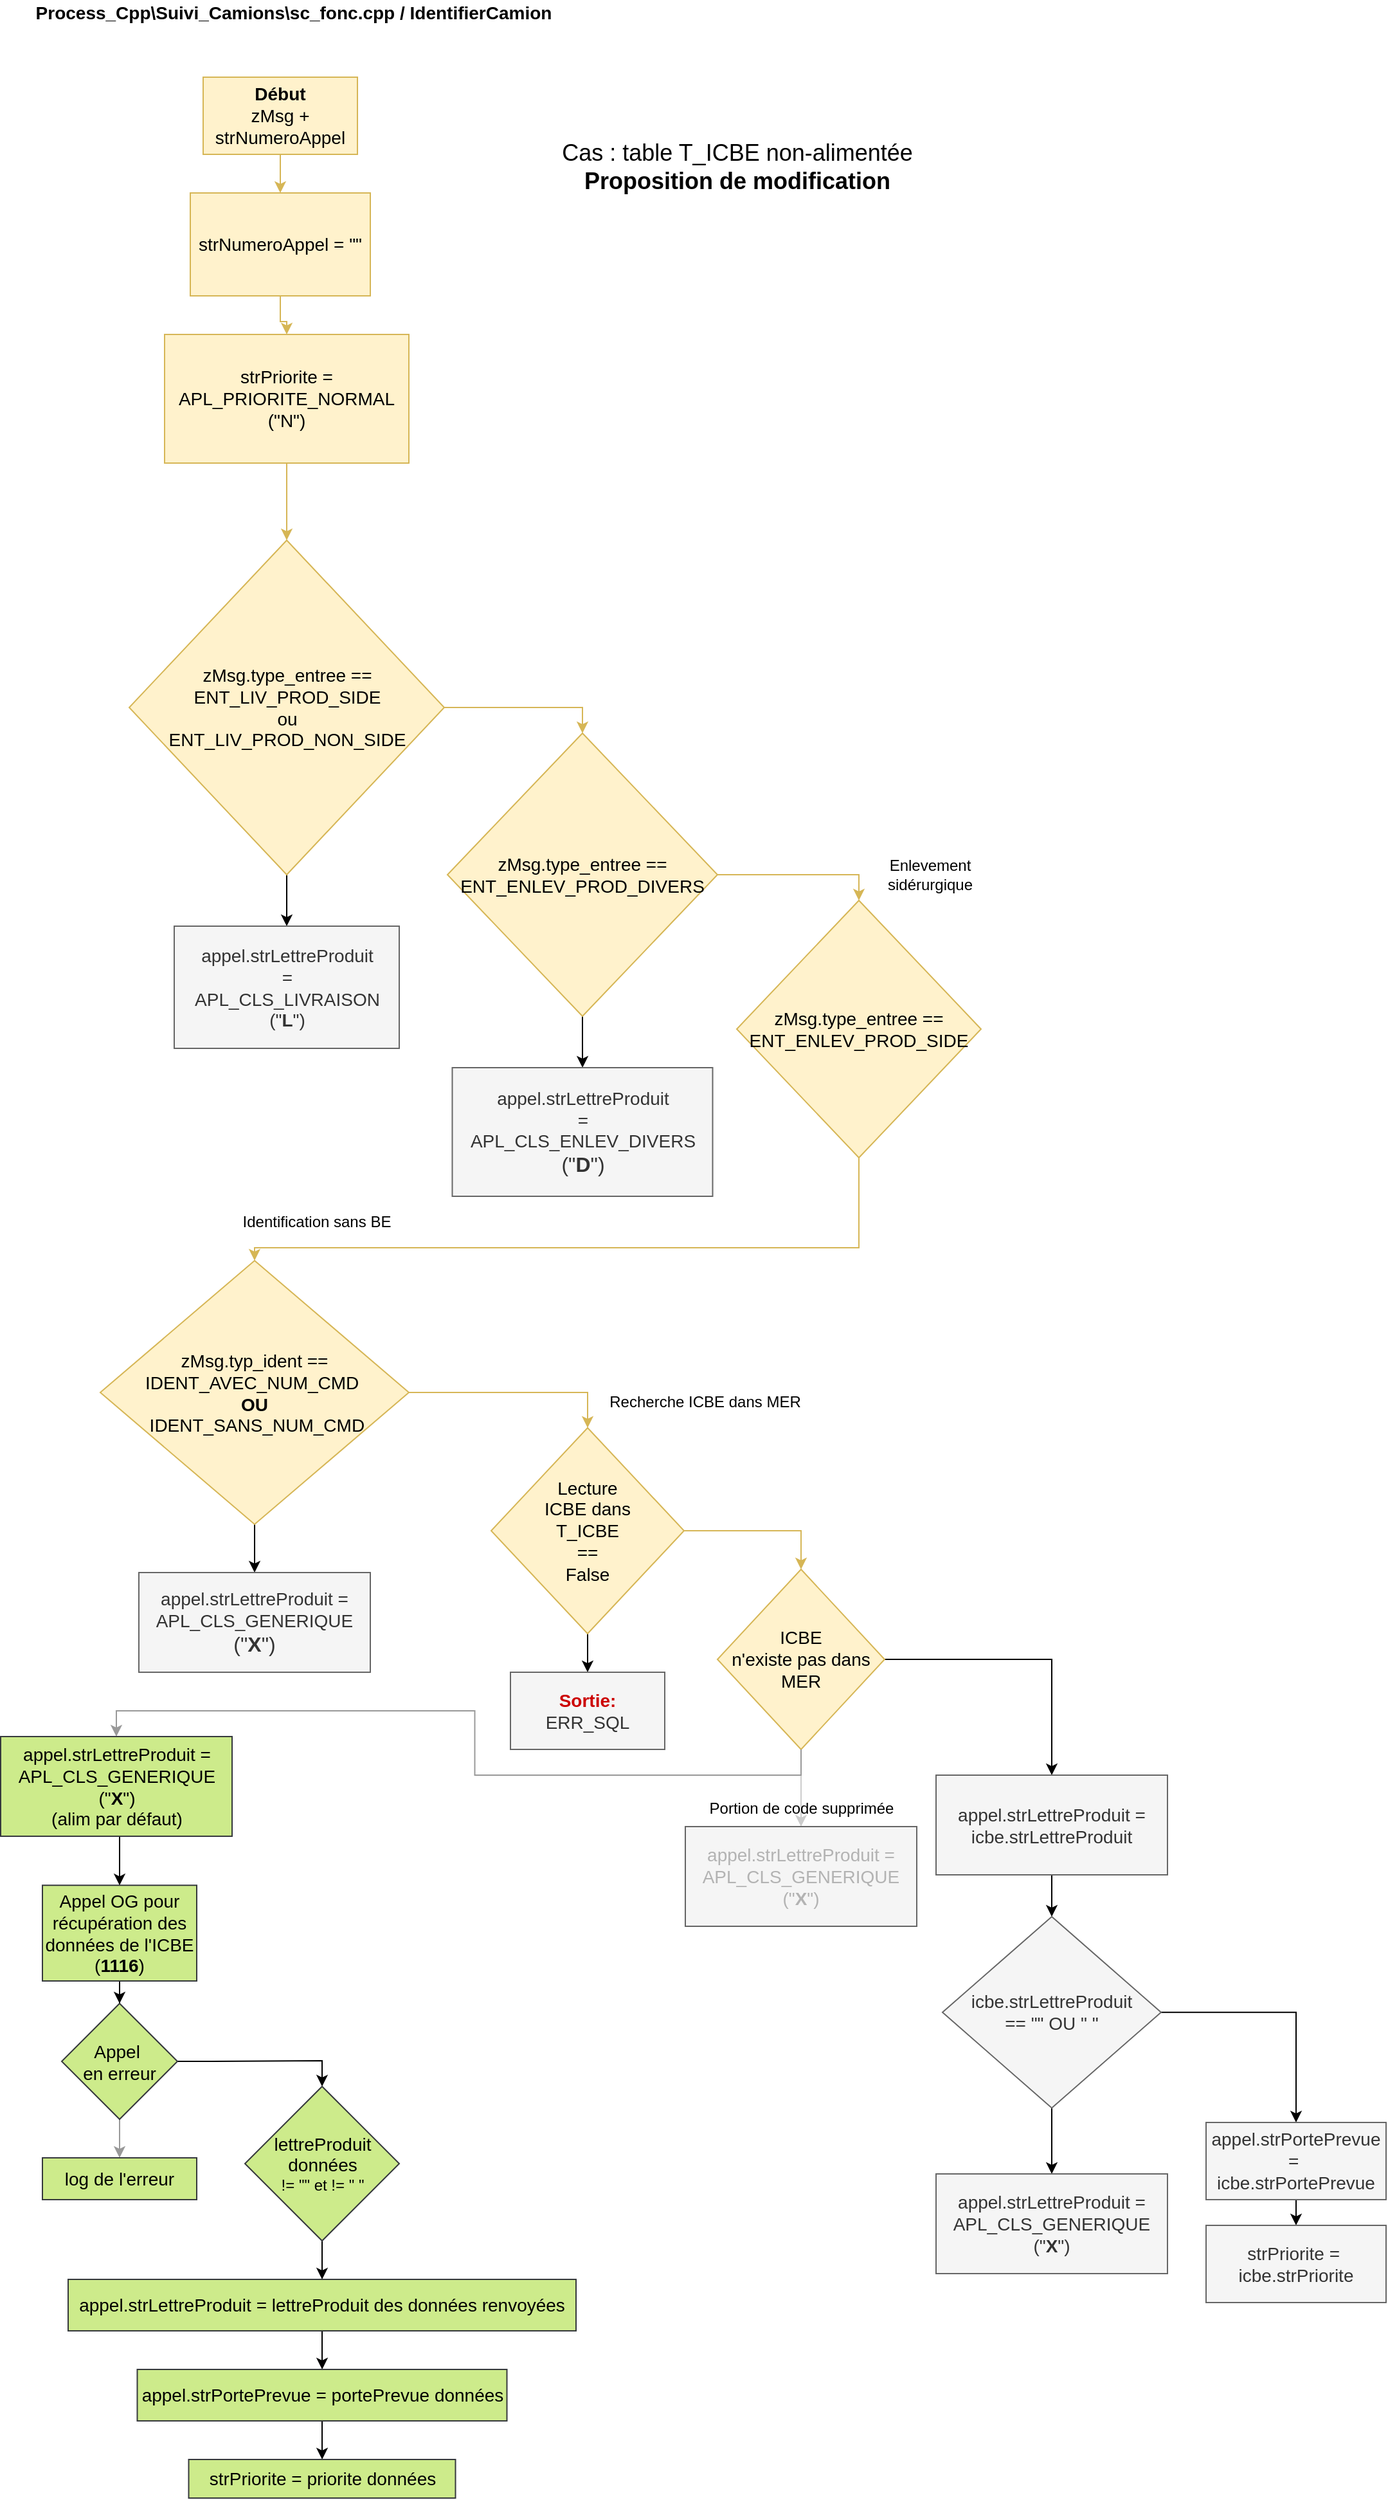 <mxfile version="15.9.1" type="github">
  <diagram id="Q7AEC-_fKNd9yhNPSurx" name="Page-1">
    <mxGraphModel dx="1422" dy="762" grid="1" gridSize="10" guides="1" tooltips="1" connect="1" arrows="1" fold="1" page="1" pageScale="1" pageWidth="827" pageHeight="1169" math="0" shadow="0">
      <root>
        <mxCell id="0" />
        <mxCell id="1" parent="0" />
        <mxCell id="6gUORLWhg1mMuSl4yJLm-4" style="edgeStyle=orthogonalEdgeStyle;rounded=0;orthogonalLoop=1;jettySize=auto;html=1;exitX=0.5;exitY=1;exitDx=0;exitDy=0;fontSize=14;fillColor=#fff2cc;strokeColor=#d6b656;" parent="1" source="6gUORLWhg1mMuSl4yJLm-1" target="6gUORLWhg1mMuSl4yJLm-3" edge="1">
          <mxGeometry relative="1" as="geometry" />
        </mxCell>
        <mxCell id="6gUORLWhg1mMuSl4yJLm-1" value="&lt;font style=&quot;font-size: 14px&quot;&gt;&lt;b&gt;Début&lt;/b&gt;&lt;br&gt;zMsg + strNumeroAppel&lt;/font&gt;" style="rounded=0;whiteSpace=wrap;html=1;fillColor=#fff2cc;strokeColor=#d6b656;" parent="1" vertex="1">
          <mxGeometry x="190" y="80" width="120" height="60" as="geometry" />
        </mxCell>
        <mxCell id="6gUORLWhg1mMuSl4yJLm-2" value="Process_Cpp\Suivi_Camions\sc_fonc.cpp / IdentifierCamion" style="text;html=1;align=center;verticalAlign=middle;resizable=0;points=[];autosize=1;strokeColor=none;fillColor=none;fontStyle=1;fontSize=14;" parent="1" vertex="1">
          <mxGeometry x="50" y="20" width="420" height="20" as="geometry" />
        </mxCell>
        <mxCell id="6gUORLWhg1mMuSl4yJLm-6" value="" style="edgeStyle=orthogonalEdgeStyle;rounded=0;orthogonalLoop=1;jettySize=auto;html=1;fontSize=14;fillColor=#fff2cc;strokeColor=#d6b656;" parent="1" source="6gUORLWhg1mMuSl4yJLm-3" target="6gUORLWhg1mMuSl4yJLm-5" edge="1">
          <mxGeometry relative="1" as="geometry" />
        </mxCell>
        <mxCell id="6gUORLWhg1mMuSl4yJLm-3" value="strNumeroAppel = &quot;&quot;" style="rounded=0;whiteSpace=wrap;html=1;fontSize=14;fillColor=#fff2cc;strokeColor=#d6b656;" parent="1" vertex="1">
          <mxGeometry x="180" y="170" width="140" height="80" as="geometry" />
        </mxCell>
        <mxCell id="6gUORLWhg1mMuSl4yJLm-8" value="" style="edgeStyle=orthogonalEdgeStyle;rounded=0;orthogonalLoop=1;jettySize=auto;html=1;fontSize=14;fillColor=#fff2cc;strokeColor=#d6b656;" parent="1" source="6gUORLWhg1mMuSl4yJLm-5" target="6gUORLWhg1mMuSl4yJLm-7" edge="1">
          <mxGeometry relative="1" as="geometry" />
        </mxCell>
        <mxCell id="6gUORLWhg1mMuSl4yJLm-5" value="strPriorite = APL_PRIORITE_NORMAL (&quot;N&quot;)" style="rounded=0;whiteSpace=wrap;html=1;fontSize=14;fillColor=#fff2cc;strokeColor=#d6b656;" parent="1" vertex="1">
          <mxGeometry x="160" y="280" width="190" height="100" as="geometry" />
        </mxCell>
        <mxCell id="6gUORLWhg1mMuSl4yJLm-11" style="edgeStyle=orthogonalEdgeStyle;rounded=0;orthogonalLoop=1;jettySize=auto;html=1;exitX=1;exitY=0.5;exitDx=0;exitDy=0;entryX=0.5;entryY=0;entryDx=0;entryDy=0;fontSize=10;fillColor=#fff2cc;strokeColor=#d6b656;" parent="1" source="6gUORLWhg1mMuSl4yJLm-7" target="6gUORLWhg1mMuSl4yJLm-9" edge="1">
          <mxGeometry relative="1" as="geometry" />
        </mxCell>
        <mxCell id="PxRlrsnn2dQ2GLYWGXWF-10" style="edgeStyle=orthogonalEdgeStyle;rounded=0;orthogonalLoop=1;jettySize=auto;html=1;exitX=0.5;exitY=1;exitDx=0;exitDy=0;fontSize=14;" parent="1" source="6gUORLWhg1mMuSl4yJLm-7" target="6gUORLWhg1mMuSl4yJLm-12" edge="1">
          <mxGeometry relative="1" as="geometry" />
        </mxCell>
        <mxCell id="6gUORLWhg1mMuSl4yJLm-7" value="&lt;font style=&quot;font-size: 14px&quot;&gt;zMsg.type_entree == ENT_LIV_PROD_SIDE&lt;br&gt;ou &lt;br&gt;ENT_LIV_PROD_NON_SIDE&lt;/font&gt;" style="rhombus;whiteSpace=wrap;html=1;rounded=0;fontSize=14;strokeColor=#d6b656;fillColor=#fff2cc;" parent="1" vertex="1">
          <mxGeometry x="132.5" y="440" width="245" height="260" as="geometry" />
        </mxCell>
        <mxCell id="6gUORLWhg1mMuSl4yJLm-17" value="" style="edgeStyle=orthogonalEdgeStyle;rounded=0;orthogonalLoop=1;jettySize=auto;html=1;fontSize=10;" parent="1" source="6gUORLWhg1mMuSl4yJLm-9" target="6gUORLWhg1mMuSl4yJLm-16" edge="1">
          <mxGeometry relative="1" as="geometry" />
        </mxCell>
        <mxCell id="6gUORLWhg1mMuSl4yJLm-20" style="edgeStyle=orthogonalEdgeStyle;rounded=0;orthogonalLoop=1;jettySize=auto;html=1;exitX=1;exitY=0.5;exitDx=0;exitDy=0;entryX=0.5;entryY=0;entryDx=0;entryDy=0;fontSize=10;fillColor=#fff2cc;strokeColor=#d6b656;" parent="1" source="6gUORLWhg1mMuSl4yJLm-9" target="6gUORLWhg1mMuSl4yJLm-18" edge="1">
          <mxGeometry relative="1" as="geometry" />
        </mxCell>
        <mxCell id="6gUORLWhg1mMuSl4yJLm-9" value="&lt;font style=&quot;font-size: 14px&quot;&gt;zMsg.type_entree == ENT_ENLEV_PROD_DIVERS&lt;/font&gt;" style="rhombus;whiteSpace=wrap;html=1;rounded=0;fontSize=14;strokeColor=#d6b656;fillColor=#fff2cc;" parent="1" vertex="1">
          <mxGeometry x="380" y="590" width="210" height="220" as="geometry" />
        </mxCell>
        <mxCell id="6gUORLWhg1mMuSl4yJLm-12" value="&lt;font style=&quot;font-size: 14px&quot;&gt;&lt;span&gt;appel.strLettreProduit&lt;/span&gt;&lt;br&gt;&lt;span&gt;= &lt;br&gt;APL_CLS_LIVRAISON&lt;/span&gt;&lt;br&gt;&lt;font style=&quot;font-size: 14px&quot;&gt;(&quot;&lt;b&gt;L&lt;/b&gt;&quot;)&lt;/font&gt;&lt;/font&gt;" style="whiteSpace=wrap;html=1;rounded=0;fontSize=14;fontColor=#333333;strokeColor=#666666;fillColor=#f5f5f5;" parent="1" vertex="1">
          <mxGeometry x="167.5" y="740" width="175" height="95" as="geometry" />
        </mxCell>
        <mxCell id="6gUORLWhg1mMuSl4yJLm-16" value="&lt;font style=&quot;font-size: 14px&quot;&gt;appel.strLettreProduit&lt;br&gt;= &lt;br&gt;APL_CLS_ENLEV_DIVERS&lt;/font&gt;&lt;br style=&quot;font-size: 10px&quot;&gt;&lt;font style=&quot;font-size: 16px&quot;&gt;(&quot;&lt;b&gt;D&lt;/b&gt;&quot;)&lt;/font&gt;" style="whiteSpace=wrap;html=1;rounded=0;fontSize=14;fontColor=#333333;strokeColor=#666666;fillColor=#f5f5f5;" parent="1" vertex="1">
          <mxGeometry x="383.75" y="850" width="202.5" height="100" as="geometry" />
        </mxCell>
        <mxCell id="6gUORLWhg1mMuSl4yJLm-24" value="" style="edgeStyle=orthogonalEdgeStyle;rounded=0;orthogonalLoop=1;jettySize=auto;html=1;fontSize=10;fillColor=#fff2cc;strokeColor=#d6b656;" parent="1" source="6gUORLWhg1mMuSl4yJLm-18" target="6gUORLWhg1mMuSl4yJLm-23" edge="1">
          <mxGeometry relative="1" as="geometry">
            <Array as="points">
              <mxPoint x="700" y="990" />
              <mxPoint x="230" y="990" />
            </Array>
          </mxGeometry>
        </mxCell>
        <mxCell id="6gUORLWhg1mMuSl4yJLm-18" value="&lt;font style=&quot;font-size: 14px&quot;&gt;zMsg.type_entree == ENT_ENLEV_PROD_SIDE&lt;/font&gt;" style="rhombus;whiteSpace=wrap;html=1;rounded=0;fontSize=14;strokeColor=#d6b656;fillColor=#fff2cc;" parent="1" vertex="1">
          <mxGeometry x="605" y="720" width="190" height="200" as="geometry" />
        </mxCell>
        <mxCell id="6gUORLWhg1mMuSl4yJLm-26" value="" style="edgeStyle=orthogonalEdgeStyle;rounded=0;orthogonalLoop=1;jettySize=auto;html=1;fontSize=10;" parent="1" source="6gUORLWhg1mMuSl4yJLm-23" target="6gUORLWhg1mMuSl4yJLm-25" edge="1">
          <mxGeometry relative="1" as="geometry" />
        </mxCell>
        <mxCell id="6gUORLWhg1mMuSl4yJLm-31" style="edgeStyle=orthogonalEdgeStyle;rounded=0;orthogonalLoop=1;jettySize=auto;html=1;exitX=1;exitY=0.5;exitDx=0;exitDy=0;entryX=0.5;entryY=0;entryDx=0;entryDy=0;fontSize=10;fillColor=#fff2cc;strokeColor=#d6b656;" parent="1" source="6gUORLWhg1mMuSl4yJLm-23" target="6gUORLWhg1mMuSl4yJLm-29" edge="1">
          <mxGeometry relative="1" as="geometry" />
        </mxCell>
        <mxCell id="6gUORLWhg1mMuSl4yJLm-23" value="zMsg.typ_ident == IDENT_AVEC_NUM_CMD&amp;nbsp;&lt;br&gt;&lt;b&gt;OU&lt;/b&gt;&lt;br&gt;&amp;nbsp;IDENT_SANS_NUM_CMD" style="rhombus;whiteSpace=wrap;html=1;rounded=0;fontSize=14;strokeColor=#d6b656;fillColor=#fff2cc;" parent="1" vertex="1">
          <mxGeometry x="110" y="1000" width="240" height="205" as="geometry" />
        </mxCell>
        <mxCell id="6gUORLWhg1mMuSl4yJLm-25" value="appel.strLettreProduit = APL_CLS_GENERIQUE&lt;br&gt;&lt;font style=&quot;font-size: 16px&quot;&gt;(&quot;&lt;b&gt;X&lt;/b&gt;&quot;)&lt;/font&gt;" style="whiteSpace=wrap;html=1;rounded=0;fontSize=14;fontColor=#333333;strokeColor=#666666;fillColor=#f5f5f5;" parent="1" vertex="1">
          <mxGeometry x="140" y="1242.5" width="180" height="77.5" as="geometry" />
        </mxCell>
        <mxCell id="6gUORLWhg1mMuSl4yJLm-27" value="&lt;font style=&quot;font-size: 12px&quot;&gt;Enlevement &lt;br&gt;sidérurgique&lt;/font&gt;" style="text;html=1;align=center;verticalAlign=middle;resizable=0;points=[];autosize=1;strokeColor=none;fillColor=none;fontSize=10;" parent="1" vertex="1">
          <mxGeometry x="715" y="685" width="80" height="30" as="geometry" />
        </mxCell>
        <mxCell id="6gUORLWhg1mMuSl4yJLm-28" value="&lt;font style=&quot;font-size: 12px&quot;&gt;Identification sans BE&lt;/font&gt;" style="text;html=1;align=center;verticalAlign=middle;resizable=0;points=[];autosize=1;strokeColor=none;fillColor=none;fontSize=10;" parent="1" vertex="1">
          <mxGeometry x="212.5" y="960" width="130" height="20" as="geometry" />
        </mxCell>
        <mxCell id="6gUORLWhg1mMuSl4yJLm-35" value="" style="edgeStyle=orthogonalEdgeStyle;rounded=0;orthogonalLoop=1;jettySize=auto;html=1;fontSize=10;" parent="1" source="6gUORLWhg1mMuSl4yJLm-29" target="6gUORLWhg1mMuSl4yJLm-34" edge="1">
          <mxGeometry relative="1" as="geometry" />
        </mxCell>
        <mxCell id="6gUORLWhg1mMuSl4yJLm-53" style="edgeStyle=orthogonalEdgeStyle;rounded=0;orthogonalLoop=1;jettySize=auto;html=1;exitX=1;exitY=0.5;exitDx=0;exitDy=0;entryX=0.5;entryY=0;entryDx=0;entryDy=0;fontSize=10;fontColor=#CC0000;fillColor=#fff2cc;strokeColor=#d6b656;" parent="1" source="6gUORLWhg1mMuSl4yJLm-29" target="6gUORLWhg1mMuSl4yJLm-36" edge="1">
          <mxGeometry relative="1" as="geometry" />
        </mxCell>
        <mxCell id="6gUORLWhg1mMuSl4yJLm-29" value="Lecture &lt;br&gt;ICBE dans &lt;br&gt;T_ICBE&lt;br&gt;==&lt;br&gt;False" style="rhombus;whiteSpace=wrap;html=1;rounded=0;fontSize=14;strokeColor=#d6b656;fillColor=#fff2cc;" parent="1" vertex="1">
          <mxGeometry x="414" y="1130" width="150" height="160" as="geometry" />
        </mxCell>
        <mxCell id="6gUORLWhg1mMuSl4yJLm-32" value="&lt;font style=&quot;font-size: 12px&quot;&gt;Recherche ICBE dans MER&lt;/font&gt;" style="text;html=1;align=center;verticalAlign=middle;resizable=0;points=[];autosize=1;strokeColor=none;fillColor=none;fontSize=10;" parent="1" vertex="1">
          <mxGeometry x="500" y="1100" width="160" height="20" as="geometry" />
        </mxCell>
        <mxCell id="6gUORLWhg1mMuSl4yJLm-34" value="&lt;b&gt;&lt;font color=&quot;#cc0000&quot;&gt;Sortie:&lt;/font&gt;&lt;/b&gt;&lt;br&gt;ERR_SQL" style="whiteSpace=wrap;html=1;rounded=0;fontSize=14;fontColor=#333333;strokeColor=#666666;fillColor=#f5f5f5;" parent="1" vertex="1">
          <mxGeometry x="429" y="1320" width="120" height="60" as="geometry" />
        </mxCell>
        <mxCell id="6gUORLWhg1mMuSl4yJLm-42" style="edgeStyle=orthogonalEdgeStyle;rounded=0;orthogonalLoop=1;jettySize=auto;html=1;exitX=1;exitY=0.5;exitDx=0;exitDy=0;entryX=0.5;entryY=0;entryDx=0;entryDy=0;fontSize=10;fontColor=#CC0000;" parent="1" source="6gUORLWhg1mMuSl4yJLm-36" target="6gUORLWhg1mMuSl4yJLm-41" edge="1">
          <mxGeometry relative="1" as="geometry" />
        </mxCell>
        <mxCell id="6gUORLWhg1mMuSl4yJLm-54" style="edgeStyle=orthogonalEdgeStyle;rounded=0;orthogonalLoop=1;jettySize=auto;html=1;exitX=0.5;exitY=1;exitDx=0;exitDy=0;fontSize=10;fontColor=#CC0000;fillColor=#fff2cc;strokeColor=#CCCCCC;" parent="1" source="6gUORLWhg1mMuSl4yJLm-36" target="6gUORLWhg1mMuSl4yJLm-39" edge="1">
          <mxGeometry relative="1" as="geometry" />
        </mxCell>
        <mxCell id="6gUORLWhg1mMuSl4yJLm-36" value="ICBE &lt;br&gt;n&#39;existe pas dans &lt;br&gt;MER" style="rhombus;whiteSpace=wrap;html=1;rounded=0;fontSize=14;strokeColor=#d6b656;fillColor=#fff2cc;" parent="1" vertex="1">
          <mxGeometry x="590" y="1240" width="130" height="140" as="geometry" />
        </mxCell>
        <mxCell id="6gUORLWhg1mMuSl4yJLm-39" value="&lt;font style=&quot;font-size: 14px&quot; color=&quot;#b3b3b3&quot;&gt;appel.strLettreProduit = APL_CLS_GENERIQUE&lt;br&gt;(&quot;&lt;b&gt;X&lt;/b&gt;&quot;)&lt;/font&gt;" style="whiteSpace=wrap;html=1;rounded=0;fontSize=14;strokeColor=#666666;fillColor=#f5f5f5;fontColor=#333333;" parent="1" vertex="1">
          <mxGeometry x="565" y="1440" width="180" height="77.5" as="geometry" />
        </mxCell>
        <mxCell id="PxRlrsnn2dQ2GLYWGXWF-2" value="" style="edgeStyle=orthogonalEdgeStyle;rounded=0;orthogonalLoop=1;jettySize=auto;html=1;fontSize=16;" parent="1" source="6gUORLWhg1mMuSl4yJLm-41" target="PxRlrsnn2dQ2GLYWGXWF-1" edge="1">
          <mxGeometry relative="1" as="geometry" />
        </mxCell>
        <mxCell id="6gUORLWhg1mMuSl4yJLm-41" value="appel.strLettreProduit = icbe.strLettreProduit" style="whiteSpace=wrap;html=1;rounded=0;fontSize=14;fontColor=#333333;strokeColor=#666666;fillColor=#f5f5f5;" parent="1" vertex="1">
          <mxGeometry x="760" y="1400" width="180" height="77.5" as="geometry" />
        </mxCell>
        <mxCell id="PxRlrsnn2dQ2GLYWGXWF-4" style="edgeStyle=orthogonalEdgeStyle;rounded=0;orthogonalLoop=1;jettySize=auto;html=1;exitX=0.5;exitY=1;exitDx=0;exitDy=0;fontSize=16;" parent="1" source="PxRlrsnn2dQ2GLYWGXWF-1" target="PxRlrsnn2dQ2GLYWGXWF-3" edge="1">
          <mxGeometry relative="1" as="geometry" />
        </mxCell>
        <mxCell id="PxRlrsnn2dQ2GLYWGXWF-6" style="edgeStyle=orthogonalEdgeStyle;rounded=0;orthogonalLoop=1;jettySize=auto;html=1;exitX=1;exitY=0.5;exitDx=0;exitDy=0;fontSize=16;" parent="1" source="PxRlrsnn2dQ2GLYWGXWF-1" target="PxRlrsnn2dQ2GLYWGXWF-5" edge="1">
          <mxGeometry relative="1" as="geometry" />
        </mxCell>
        <mxCell id="PxRlrsnn2dQ2GLYWGXWF-1" value="&lt;span&gt;icbe.strLettreProduit &lt;br&gt;== &quot;&quot; OU &quot; &quot;&lt;/span&gt;" style="rhombus;whiteSpace=wrap;html=1;rounded=0;fontSize=14;fontColor=#333333;strokeColor=#666666;fillColor=#f5f5f5;" parent="1" vertex="1">
          <mxGeometry x="765" y="1510" width="170" height="148.75" as="geometry" />
        </mxCell>
        <mxCell id="PxRlrsnn2dQ2GLYWGXWF-3" value="&lt;font style=&quot;font-size: 14px&quot;&gt;appel.strLettreProduit = APL_CLS_GENERIQUE&lt;br&gt;(&quot;&lt;b&gt;X&lt;/b&gt;&quot;)&lt;/font&gt;" style="whiteSpace=wrap;html=1;rounded=0;fontSize=14;strokeColor=#666666;fillColor=#f5f5f5;fontColor=#333333;" parent="1" vertex="1">
          <mxGeometry x="760" y="1710" width="180" height="77.5" as="geometry" />
        </mxCell>
        <mxCell id="PxRlrsnn2dQ2GLYWGXWF-8" style="edgeStyle=orthogonalEdgeStyle;rounded=0;orthogonalLoop=1;jettySize=auto;html=1;exitX=0.5;exitY=1;exitDx=0;exitDy=0;entryX=0.5;entryY=0;entryDx=0;entryDy=0;fontSize=16;" parent="1" source="PxRlrsnn2dQ2GLYWGXWF-5" target="PxRlrsnn2dQ2GLYWGXWF-7" edge="1">
          <mxGeometry relative="1" as="geometry" />
        </mxCell>
        <mxCell id="PxRlrsnn2dQ2GLYWGXWF-5" value="appel.strPortePrevue =&amp;nbsp; icbe.strPortePrevue" style="whiteSpace=wrap;html=1;rounded=0;fontSize=14;strokeColor=#666666;fillColor=#f5f5f5;fontColor=#333333;" parent="1" vertex="1">
          <mxGeometry x="970" y="1670" width="140" height="60" as="geometry" />
        </mxCell>
        <mxCell id="PxRlrsnn2dQ2GLYWGXWF-7" value="strPriorite =&amp;nbsp; icbe.strPriorite" style="whiteSpace=wrap;html=1;rounded=0;fontSize=14;strokeColor=#666666;fillColor=#f5f5f5;fontColor=#333333;" parent="1" vertex="1">
          <mxGeometry x="970" y="1750" width="140" height="60" as="geometry" />
        </mxCell>
        <mxCell id="PxRlrsnn2dQ2GLYWGXWF-9" value="&lt;font style=&quot;font-size: 18px&quot;&gt;Cas : table T_ICBE non-alimentée&lt;br&gt;&lt;b&gt;Proposition de modification&lt;/b&gt;&lt;br&gt;&lt;/font&gt;" style="text;html=1;align=center;verticalAlign=middle;resizable=0;points=[];autosize=1;strokeColor=none;fillColor=none;fontSize=16;" parent="1" vertex="1">
          <mxGeometry x="460" y="130" width="290" height="40" as="geometry" />
        </mxCell>
        <mxCell id="dDj5kOd6rc8OutOz8S_O-1" style="edgeStyle=orthogonalEdgeStyle;rounded=0;orthogonalLoop=1;jettySize=auto;html=1;exitX=0.5;exitY=1;exitDx=0;exitDy=0;fontColor=#000000;strokeColor=#999999;entryX=0.5;entryY=0;entryDx=0;entryDy=0;" parent="1" source="6gUORLWhg1mMuSl4yJLm-36" target="za8CTgNgxmdj69WQFEnD-3" edge="1">
          <mxGeometry relative="1" as="geometry">
            <mxPoint x="475" y="1195" as="sourcePoint" />
            <mxPoint x="110" y="1350" as="targetPoint" />
          </mxGeometry>
        </mxCell>
        <mxCell id="za8CTgNgxmdj69WQFEnD-10" style="edgeStyle=orthogonalEdgeStyle;rounded=0;orthogonalLoop=1;jettySize=auto;html=1;exitX=0.5;exitY=1;exitDx=0;exitDy=0;" edge="1" parent="1" source="dDj5kOd6rc8OutOz8S_O-3" target="dDj5kOd6rc8OutOz8S_O-6">
          <mxGeometry relative="1" as="geometry" />
        </mxCell>
        <mxCell id="dDj5kOd6rc8OutOz8S_O-3" value="&lt;font style=&quot;font-size: 14px&quot;&gt;Appel OG pour&lt;br&gt;récupération des données de l&#39;ICBE (&lt;b&gt;1116&lt;/b&gt;)&lt;/font&gt;" style="rounded=0;whiteSpace=wrap;html=1;strokeColor=#36393d;fillColor=#cdeb8b;" parent="1" vertex="1">
          <mxGeometry x="65" y="1485.63" width="120" height="74.37" as="geometry" />
        </mxCell>
        <mxCell id="dDj5kOd6rc8OutOz8S_O-4" value="" style="edgeStyle=orthogonalEdgeStyle;rounded=0;orthogonalLoop=1;jettySize=auto;html=1;fontColor=#000000;strokeColor=#999999;" parent="1" source="dDj5kOd6rc8OutOz8S_O-6" target="dDj5kOd6rc8OutOz8S_O-8" edge="1">
          <mxGeometry relative="1" as="geometry" />
        </mxCell>
        <mxCell id="za8CTgNgxmdj69WQFEnD-14" style="edgeStyle=orthogonalEdgeStyle;rounded=0;orthogonalLoop=1;jettySize=auto;html=1;exitX=1;exitY=0.5;exitDx=0;exitDy=0;entryX=0.5;entryY=0;entryDx=0;entryDy=0;" edge="1" parent="1" source="dDj5kOd6rc8OutOz8S_O-6" target="za8CTgNgxmdj69WQFEnD-13">
          <mxGeometry relative="1" as="geometry" />
        </mxCell>
        <mxCell id="dDj5kOd6rc8OutOz8S_O-6" value="&lt;font style=&quot;font-size: 14px&quot;&gt;Appel&amp;nbsp;&lt;br&gt;en erreur&lt;/font&gt;" style="rhombus;whiteSpace=wrap;html=1;rounded=0;strokeColor=#36393d;fillColor=#cdeb8b;" parent="1" vertex="1">
          <mxGeometry x="80" y="1577.5" width="90" height="90" as="geometry" />
        </mxCell>
        <mxCell id="dDj5kOd6rc8OutOz8S_O-8" value="&lt;font style=&quot;font-size: 14px&quot;&gt;log de l&#39;erreur&lt;/font&gt;" style="whiteSpace=wrap;html=1;rounded=0;strokeColor=#36393d;fillColor=#cdeb8b;" parent="1" vertex="1">
          <mxGeometry x="65" y="1697.5" width="120" height="32.5" as="geometry" />
        </mxCell>
        <mxCell id="za8CTgNgxmdj69WQFEnD-20" style="edgeStyle=orthogonalEdgeStyle;rounded=0;orthogonalLoop=1;jettySize=auto;html=1;exitX=0.5;exitY=1;exitDx=0;exitDy=0;" edge="1" parent="1" source="dDj5kOd6rc8OutOz8S_O-10" target="za8CTgNgxmdj69WQFEnD-17">
          <mxGeometry relative="1" as="geometry" />
        </mxCell>
        <mxCell id="dDj5kOd6rc8OutOz8S_O-10" value="&lt;font style=&quot;font-size: 14px&quot;&gt;appel.strLettreProduit = lettreProduit des données renvoyées&lt;/font&gt;" style="whiteSpace=wrap;html=1;rounded=0;strokeColor=#36393d;fillColor=#cdeb8b;" parent="1" vertex="1">
          <mxGeometry x="85" y="1792" width="395" height="40" as="geometry" />
        </mxCell>
        <mxCell id="AsvImll8CEQnAyk7d9xp-1" value="&lt;font color=&quot;#000000&quot;&gt;Portion de code supprimée&lt;/font&gt;" style="text;html=1;align=center;verticalAlign=middle;resizable=0;points=[];autosize=1;strokeColor=none;fillColor=none;fontColor=#B3B3B3;" parent="1" vertex="1">
          <mxGeometry x="575" y="1416" width="160" height="20" as="geometry" />
        </mxCell>
        <mxCell id="za8CTgNgxmdj69WQFEnD-9" style="edgeStyle=orthogonalEdgeStyle;rounded=0;orthogonalLoop=1;jettySize=auto;html=1;exitX=0.5;exitY=1;exitDx=0;exitDy=0;entryX=0.5;entryY=0;entryDx=0;entryDy=0;" edge="1" parent="1" source="za8CTgNgxmdj69WQFEnD-3" target="dDj5kOd6rc8OutOz8S_O-3">
          <mxGeometry relative="1" as="geometry" />
        </mxCell>
        <mxCell id="za8CTgNgxmdj69WQFEnD-3" value="&lt;font style=&quot;font-size: 14px&quot;&gt;&lt;font style=&quot;font-size: 14px&quot;&gt;appel.strLettreProduit = APL_CLS_GENERIQUE&lt;/font&gt;&lt;br&gt;&lt;font style=&quot;font-size: 14px&quot;&gt;(&quot;&lt;b&gt;X&lt;/b&gt;&quot;)&lt;br&gt;(alim par défaut)&lt;br&gt;&lt;/font&gt;&lt;/font&gt;" style="whiteSpace=wrap;html=1;rounded=0;fontSize=14;strokeColor=#36393d;fillColor=#cdeb8b;" vertex="1" parent="1">
          <mxGeometry x="32.5" y="1370" width="180" height="77.5" as="geometry" />
        </mxCell>
        <mxCell id="za8CTgNgxmdj69WQFEnD-15" style="edgeStyle=orthogonalEdgeStyle;rounded=0;orthogonalLoop=1;jettySize=auto;html=1;exitX=0.5;exitY=1;exitDx=0;exitDy=0;" edge="1" parent="1" source="za8CTgNgxmdj69WQFEnD-13" target="dDj5kOd6rc8OutOz8S_O-10">
          <mxGeometry relative="1" as="geometry" />
        </mxCell>
        <mxCell id="za8CTgNgxmdj69WQFEnD-13" value="&lt;span style=&quot;font-size: 14px&quot;&gt;lettreProduit données&lt;br&gt;&lt;/span&gt;!= &quot;&quot; et != &quot; &quot;" style="rhombus;whiteSpace=wrap;html=1;rounded=0;strokeColor=#36393d;fillColor=#cdeb8b;" vertex="1" parent="1">
          <mxGeometry x="222.5" y="1642" width="120" height="120" as="geometry" />
        </mxCell>
        <mxCell id="za8CTgNgxmdj69WQFEnD-16" style="edgeStyle=orthogonalEdgeStyle;rounded=0;orthogonalLoop=1;jettySize=auto;html=1;exitX=0.5;exitY=1;exitDx=0;exitDy=0;fontSize=10;fontColor=#CC0000;" edge="1" parent="1" source="za8CTgNgxmdj69WQFEnD-17" target="za8CTgNgxmdj69WQFEnD-18">
          <mxGeometry relative="1" as="geometry" />
        </mxCell>
        <mxCell id="za8CTgNgxmdj69WQFEnD-17" value="appel.strPortePrevue = portePrevue données" style="whiteSpace=wrap;html=1;rounded=0;fontSize=14;strokeColor=#36393d;fillColor=#cdeb8b;" vertex="1" parent="1">
          <mxGeometry x="138.75" y="1862" width="287.5" height="40" as="geometry" />
        </mxCell>
        <mxCell id="za8CTgNgxmdj69WQFEnD-18" value="strPriorite = priorite données" style="whiteSpace=wrap;html=1;rounded=0;fontSize=14;strokeColor=#36393d;fillColor=#cdeb8b;" vertex="1" parent="1">
          <mxGeometry x="178.75" y="1932" width="207.5" height="30" as="geometry" />
        </mxCell>
      </root>
    </mxGraphModel>
  </diagram>
</mxfile>

